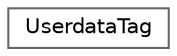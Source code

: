 digraph "Graphical Class Hierarchy"
{
 // LATEX_PDF_SIZE
  bgcolor="transparent";
  edge [fontname=Helvetica,fontsize=10,labelfontname=Helvetica,labelfontsize=10];
  node [fontname=Helvetica,fontsize=10,shape=box,height=0.2,width=0.4];
  rankdir="LR";
  Node0 [id="Node000000",label="UserdataTag",height=0.2,width=0.4,color="grey40", fillcolor="white", style="filled",URL="$struct_userdata_tag.html",tooltip=" "];
}
